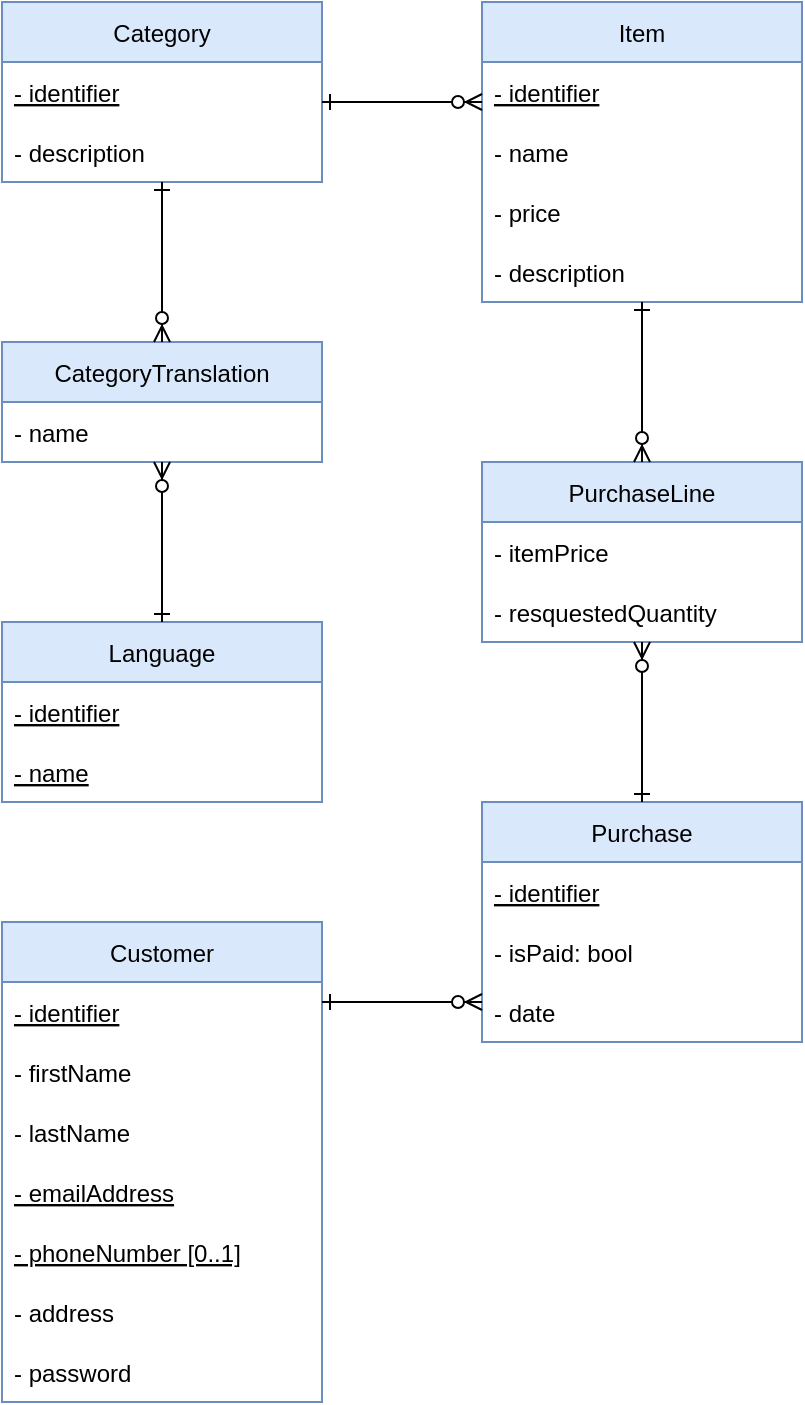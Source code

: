 <mxfile version="15.7.3" type="device"><diagram id="lzJmY7l2b-eOQXniCzm2" name="Page-1"><mxGraphModel dx="1906" dy="410" grid="0" gridSize="10" guides="1" tooltips="1" connect="1" arrows="1" fold="1" page="0" pageScale="1" pageWidth="827" pageHeight="1169" math="0" shadow="0"><root><mxCell id="0"/><mxCell id="1" parent="0"/><mxCell id="Xd9jglSwpIfeH9U_Y_R9-1" value="Item" style="swimlane;fontStyle=0;childLayout=stackLayout;horizontal=1;startSize=30;horizontalStack=0;resizeParent=1;resizeParentMax=0;resizeLast=0;collapsible=1;marginBottom=0;fillColor=#dae8fc;strokeColor=#6c8ebf;" parent="1" vertex="1"><mxGeometry x="-280" y="600" width="160" height="150" as="geometry"/></mxCell><mxCell id="LUrlCKD-67-zHRK2Y5U7-2" value="- identifier" style="text;strokeColor=none;fillColor=none;align=left;verticalAlign=middle;spacingLeft=4;spacingRight=4;overflow=hidden;points=[[0,0.5],[1,0.5]];portConstraint=eastwest;rotatable=0;fontStyle=4" parent="Xd9jglSwpIfeH9U_Y_R9-1" vertex="1"><mxGeometry y="30" width="160" height="30" as="geometry"/></mxCell><mxCell id="Xd9jglSwpIfeH9U_Y_R9-2" value="- name" style="text;strokeColor=none;fillColor=none;align=left;verticalAlign=middle;spacingLeft=4;spacingRight=4;overflow=hidden;points=[[0,0.5],[1,0.5]];portConstraint=eastwest;rotatable=0;" parent="Xd9jglSwpIfeH9U_Y_R9-1" vertex="1"><mxGeometry y="60" width="160" height="30" as="geometry"/></mxCell><mxCell id="Xd9jglSwpIfeH9U_Y_R9-23" value="- price" style="text;strokeColor=none;fillColor=none;align=left;verticalAlign=middle;spacingLeft=4;spacingRight=4;overflow=hidden;points=[[0,0.5],[1,0.5]];portConstraint=eastwest;rotatable=0;" parent="Xd9jglSwpIfeH9U_Y_R9-1" vertex="1"><mxGeometry y="90" width="160" height="30" as="geometry"/></mxCell><mxCell id="Xd9jglSwpIfeH9U_Y_R9-3" value="- description" style="text;strokeColor=none;fillColor=none;align=left;verticalAlign=middle;spacingLeft=4;spacingRight=4;overflow=hidden;points=[[0,0.5],[1,0.5]];portConstraint=eastwest;rotatable=0;" parent="Xd9jglSwpIfeH9U_Y_R9-1" vertex="1"><mxGeometry y="120" width="160" height="30" as="geometry"/></mxCell><mxCell id="Xd9jglSwpIfeH9U_Y_R9-5" value="Category" style="swimlane;fontStyle=0;childLayout=stackLayout;horizontal=1;startSize=30;horizontalStack=0;resizeParent=1;resizeParentMax=0;resizeLast=0;collapsible=1;marginBottom=0;fillColor=#dae8fc;strokeColor=#6c8ebf;" parent="1" vertex="1"><mxGeometry x="-520" y="600" width="160" height="90" as="geometry"/></mxCell><mxCell id="Xd9jglSwpIfeH9U_Y_R9-6" value="- identifier" style="text;strokeColor=none;fillColor=none;align=left;verticalAlign=middle;spacingLeft=4;spacingRight=4;overflow=hidden;points=[[0,0.5],[1,0.5]];portConstraint=eastwest;rotatable=0;fontStyle=4" parent="Xd9jglSwpIfeH9U_Y_R9-5" vertex="1"><mxGeometry y="30" width="160" height="30" as="geometry"/></mxCell><mxCell id="Xd9jglSwpIfeH9U_Y_R9-9" value="- description" style="text;strokeColor=none;fillColor=none;align=left;verticalAlign=middle;spacingLeft=4;spacingRight=4;overflow=hidden;points=[[0,0.5],[1,0.5]];portConstraint=eastwest;rotatable=0;" parent="Xd9jglSwpIfeH9U_Y_R9-5" vertex="1"><mxGeometry y="60" width="160" height="30" as="geometry"/></mxCell><mxCell id="Xd9jglSwpIfeH9U_Y_R9-10" value="PurchaseLine" style="swimlane;fontStyle=0;childLayout=stackLayout;horizontal=1;startSize=30;horizontalStack=0;resizeParent=1;resizeParentMax=0;resizeLast=0;collapsible=1;marginBottom=0;fillColor=#dae8fc;strokeColor=#6c8ebf;" parent="1" vertex="1"><mxGeometry x="-280" y="830" width="160" height="90" as="geometry"/></mxCell><mxCell id="Xd9jglSwpIfeH9U_Y_R9-11" value="- itemPrice" style="text;strokeColor=none;fillColor=none;align=left;verticalAlign=middle;spacingLeft=4;spacingRight=4;overflow=hidden;points=[[0,0.5],[1,0.5]];portConstraint=eastwest;rotatable=0;" parent="Xd9jglSwpIfeH9U_Y_R9-10" vertex="1"><mxGeometry y="30" width="160" height="30" as="geometry"/></mxCell><mxCell id="LUrlCKD-67-zHRK2Y5U7-7" value="- resquestedQuantity" style="text;strokeColor=none;fillColor=none;align=left;verticalAlign=middle;spacingLeft=4;spacingRight=4;overflow=hidden;points=[[0,0.5],[1,0.5]];portConstraint=eastwest;rotatable=0;" parent="Xd9jglSwpIfeH9U_Y_R9-10" vertex="1"><mxGeometry y="60" width="160" height="30" as="geometry"/></mxCell><mxCell id="Xd9jglSwpIfeH9U_Y_R9-14" value="Purchase" style="swimlane;fontStyle=0;childLayout=stackLayout;horizontal=1;startSize=30;horizontalStack=0;resizeParent=1;resizeParentMax=0;resizeLast=0;collapsible=1;marginBottom=0;fillColor=#dae8fc;strokeColor=#6c8ebf;" parent="1" vertex="1"><mxGeometry x="-280" y="1000" width="160" height="120" as="geometry"/></mxCell><mxCell id="Xd9jglSwpIfeH9U_Y_R9-15" value="- identifier" style="text;strokeColor=none;fillColor=none;align=left;verticalAlign=middle;spacingLeft=4;spacingRight=4;overflow=hidden;points=[[0,0.5],[1,0.5]];portConstraint=eastwest;rotatable=0;fontStyle=4" parent="Xd9jglSwpIfeH9U_Y_R9-14" vertex="1"><mxGeometry y="30" width="160" height="30" as="geometry"/></mxCell><mxCell id="LUrlCKD-67-zHRK2Y5U7-5" value="- isPaid: bool" style="text;strokeColor=none;fillColor=none;align=left;verticalAlign=middle;spacingLeft=4;spacingRight=4;overflow=hidden;points=[[0,0.5],[1,0.5]];portConstraint=eastwest;rotatable=0;" parent="Xd9jglSwpIfeH9U_Y_R9-14" vertex="1"><mxGeometry y="60" width="160" height="30" as="geometry"/></mxCell><mxCell id="LUrlCKD-67-zHRK2Y5U7-6" value="- date" style="text;strokeColor=none;fillColor=none;align=left;verticalAlign=middle;spacingLeft=4;spacingRight=4;overflow=hidden;points=[[0,0.5],[1,0.5]];portConstraint=eastwest;rotatable=0;" parent="Xd9jglSwpIfeH9U_Y_R9-14" vertex="1"><mxGeometry y="90" width="160" height="30" as="geometry"/></mxCell><mxCell id="Xd9jglSwpIfeH9U_Y_R9-18" value="Customer" style="swimlane;fontStyle=0;childLayout=stackLayout;horizontal=1;startSize=30;horizontalStack=0;resizeParent=1;resizeParentMax=0;resizeLast=0;collapsible=1;marginBottom=0;fillColor=#dae8fc;strokeColor=#6c8ebf;" parent="1" vertex="1"><mxGeometry x="-520" y="1060" width="160" height="240" as="geometry"/></mxCell><mxCell id="LUrlCKD-67-zHRK2Y5U7-1" value="- identifier" style="text;strokeColor=none;fillColor=none;align=left;verticalAlign=middle;spacingLeft=4;spacingRight=4;overflow=hidden;points=[[0,0.5],[1,0.5]];portConstraint=eastwest;rotatable=0;fontStyle=4" parent="Xd9jglSwpIfeH9U_Y_R9-18" vertex="1"><mxGeometry y="30" width="160" height="30" as="geometry"/></mxCell><mxCell id="Xd9jglSwpIfeH9U_Y_R9-19" value="- firstName" style="text;strokeColor=none;fillColor=none;align=left;verticalAlign=middle;spacingLeft=4;spacingRight=4;overflow=hidden;points=[[0,0.5],[1,0.5]];portConstraint=eastwest;rotatable=0;" parent="Xd9jglSwpIfeH9U_Y_R9-18" vertex="1"><mxGeometry y="60" width="160" height="30" as="geometry"/></mxCell><mxCell id="Xd9jglSwpIfeH9U_Y_R9-20" value="- lastName" style="text;strokeColor=none;fillColor=none;align=left;verticalAlign=middle;spacingLeft=4;spacingRight=4;overflow=hidden;points=[[0,0.5],[1,0.5]];portConstraint=eastwest;rotatable=0;" parent="Xd9jglSwpIfeH9U_Y_R9-18" vertex="1"><mxGeometry y="90" width="160" height="30" as="geometry"/></mxCell><mxCell id="Xd9jglSwpIfeH9U_Y_R9-21" value="- emailAddress" style="text;strokeColor=none;fillColor=none;align=left;verticalAlign=middle;spacingLeft=4;spacingRight=4;overflow=hidden;points=[[0,0.5],[1,0.5]];portConstraint=eastwest;rotatable=0;fontStyle=4" parent="Xd9jglSwpIfeH9U_Y_R9-18" vertex="1"><mxGeometry y="120" width="160" height="30" as="geometry"/></mxCell><mxCell id="Xd9jglSwpIfeH9U_Y_R9-25" value="- phoneNumber [0..1]" style="text;strokeColor=none;fillColor=none;align=left;verticalAlign=middle;spacingLeft=4;spacingRight=4;overflow=hidden;points=[[0,0.5],[1,0.5]];portConstraint=eastwest;rotatable=0;fontStyle=4" parent="Xd9jglSwpIfeH9U_Y_R9-18" vertex="1"><mxGeometry y="150" width="160" height="30" as="geometry"/></mxCell><mxCell id="Xd9jglSwpIfeH9U_Y_R9-26" value="- address" style="text;strokeColor=none;fillColor=none;align=left;verticalAlign=middle;spacingLeft=4;spacingRight=4;overflow=hidden;points=[[0,0.5],[1,0.5]];portConstraint=eastwest;rotatable=0;" parent="Xd9jglSwpIfeH9U_Y_R9-18" vertex="1"><mxGeometry y="180" width="160" height="30" as="geometry"/></mxCell><mxCell id="Xd9jglSwpIfeH9U_Y_R9-27" value="- password" style="text;strokeColor=none;fillColor=none;align=left;verticalAlign=middle;spacingLeft=4;spacingRight=4;overflow=hidden;points=[[0,0.5],[1,0.5]];portConstraint=eastwest;rotatable=0;" parent="Xd9jglSwpIfeH9U_Y_R9-18" vertex="1"><mxGeometry y="210" width="160" height="30" as="geometry"/></mxCell><mxCell id="Xd9jglSwpIfeH9U_Y_R9-37" value="" style="edgeStyle=elbowEdgeStyle;fontSize=12;html=1;endArrow=ERone;rounded=0;endFill=0;startArrow=ERzeroToMany;startFill=1;elbow=vertical;" parent="1" source="Xd9jglSwpIfeH9U_Y_R9-14" target="Xd9jglSwpIfeH9U_Y_R9-18" edge="1"><mxGeometry width="100" height="100" relative="1" as="geometry"><mxPoint x="380" y="490" as="sourcePoint"/><mxPoint x="480" y="390" as="targetPoint"/><Array as="points"><mxPoint x="-320" y="1100"/><mxPoint x="-330" y="1090"/><mxPoint x="-320" y="1100"/><mxPoint x="-330" y="1100"/><mxPoint x="-320" y="1090"/></Array></mxGeometry></mxCell><mxCell id="LUrlCKD-67-zHRK2Y5U7-9" value="" style="edgeStyle=elbowEdgeStyle;fontSize=12;html=1;endArrow=ERzeroToMany;startArrow=ERone;rounded=0;startFill=0;elbow=vertical;" parent="1" source="Xd9jglSwpIfeH9U_Y_R9-1" target="Xd9jglSwpIfeH9U_Y_R9-10" edge="1"><mxGeometry width="100" height="100" relative="1" as="geometry"><mxPoint x="-150" y="370" as="sourcePoint"/><mxPoint x="-50" y="270" as="targetPoint"/></mxGeometry></mxCell><mxCell id="LUrlCKD-67-zHRK2Y5U7-10" value="" style="edgeStyle=elbowEdgeStyle;fontSize=12;html=1;endArrow=ERzeroToMany;startArrow=ERone;rounded=0;startFill=0;" parent="1" source="Xd9jglSwpIfeH9U_Y_R9-14" target="Xd9jglSwpIfeH9U_Y_R9-10" edge="1"><mxGeometry width="100" height="100" relative="1" as="geometry"><mxPoint x="-160" y="350" as="sourcePoint"/><mxPoint x="-60" y="250" as="targetPoint"/></mxGeometry></mxCell><mxCell id="LUrlCKD-67-zHRK2Y5U7-12" value="Language" style="swimlane;fontStyle=0;childLayout=stackLayout;horizontal=1;startSize=30;horizontalStack=0;resizeParent=1;resizeParentMax=0;resizeLast=0;collapsible=1;marginBottom=0;fillColor=#dae8fc;strokeColor=#6c8ebf;" parent="1" vertex="1"><mxGeometry x="-520" y="910" width="160" height="90" as="geometry"/></mxCell><mxCell id="LUrlCKD-67-zHRK2Y5U7-13" value="- identifier" style="text;strokeColor=none;fillColor=none;align=left;verticalAlign=middle;spacingLeft=4;spacingRight=4;overflow=hidden;points=[[0,0.5],[1,0.5]];portConstraint=eastwest;rotatable=0;fontStyle=4" parent="LUrlCKD-67-zHRK2Y5U7-12" vertex="1"><mxGeometry y="30" width="160" height="30" as="geometry"/></mxCell><mxCell id="LUrlCKD-67-zHRK2Y5U7-29" value="- name" style="text;strokeColor=none;fillColor=none;align=left;verticalAlign=middle;spacingLeft=4;spacingRight=4;overflow=hidden;points=[[0,0.5],[1,0.5]];portConstraint=eastwest;rotatable=0;fontStyle=4" parent="LUrlCKD-67-zHRK2Y5U7-12" vertex="1"><mxGeometry y="60" width="160" height="30" as="geometry"/></mxCell><mxCell id="LUrlCKD-67-zHRK2Y5U7-18" value="CategoryTranslation" style="swimlane;fontStyle=0;childLayout=stackLayout;horizontal=1;startSize=30;horizontalStack=0;resizeParent=1;resizeParentMax=0;resizeLast=0;collapsible=1;marginBottom=0;fillColor=#dae8fc;strokeColor=#6c8ebf;" parent="1" vertex="1"><mxGeometry x="-520" y="770" width="160" height="60" as="geometry"/></mxCell><mxCell id="LUrlCKD-67-zHRK2Y5U7-22" value="- name" style="text;strokeColor=none;fillColor=none;align=left;verticalAlign=middle;spacingLeft=4;spacingRight=4;overflow=hidden;points=[[0,0.5],[1,0.5]];portConstraint=eastwest;rotatable=0;fontStyle=0" parent="LUrlCKD-67-zHRK2Y5U7-18" vertex="1"><mxGeometry y="30" width="160" height="30" as="geometry"/></mxCell><mxCell id="LUrlCKD-67-zHRK2Y5U7-23" value="" style="edgeStyle=elbowEdgeStyle;fontSize=12;html=1;endArrow=ERzeroToMany;startArrow=ERone;rounded=0;startFill=0;" parent="1" source="Xd9jglSwpIfeH9U_Y_R9-5" target="LUrlCKD-67-zHRK2Y5U7-18" edge="1"><mxGeometry width="100" height="100" relative="1" as="geometry"><mxPoint x="-350" y="320" as="sourcePoint"/><mxPoint x="-250" y="220" as="targetPoint"/><Array as="points"><mxPoint x="-440" y="720"/><mxPoint x="-40" y="770"/><mxPoint x="-50" y="780"/></Array></mxGeometry></mxCell><mxCell id="LUrlCKD-67-zHRK2Y5U7-26" value="" style="edgeStyle=elbowEdgeStyle;fontSize=12;html=1;endArrow=ERzeroToMany;startArrow=ERone;rounded=0;startFill=0;" parent="1" source="LUrlCKD-67-zHRK2Y5U7-12" target="LUrlCKD-67-zHRK2Y5U7-18" edge="1"><mxGeometry width="100" height="100" relative="1" as="geometry"><mxPoint x="-100" y="420" as="sourcePoint"/><mxPoint y="320" as="targetPoint"/><Array as="points"><mxPoint x="-430" y="970"/><mxPoint x="270" y="770"/><mxPoint x="250" y="780"/><mxPoint x="260" y="785"/><mxPoint x="260" y="803"/><mxPoint x="-440" y="910"/><mxPoint x="-450" y="905"/></Array></mxGeometry></mxCell><mxCell id="LUrlCKD-67-zHRK2Y5U7-28" value="" style="edgeStyle=elbowEdgeStyle;fontSize=12;html=1;endArrow=ERzeroToMany;startArrow=ERone;rounded=0;startFill=0;" parent="1" source="Xd9jglSwpIfeH9U_Y_R9-5" target="Xd9jglSwpIfeH9U_Y_R9-1" edge="1"><mxGeometry width="100" height="100" relative="1" as="geometry"><mxPoint x="-180" y="450" as="sourcePoint"/><mxPoint x="-80" y="350" as="targetPoint"/><Array as="points"><mxPoint x="-330" y="650"/><mxPoint x="-330" y="660"/><mxPoint x="-310" y="650"/></Array></mxGeometry></mxCell></root></mxGraphModel></diagram></mxfile>